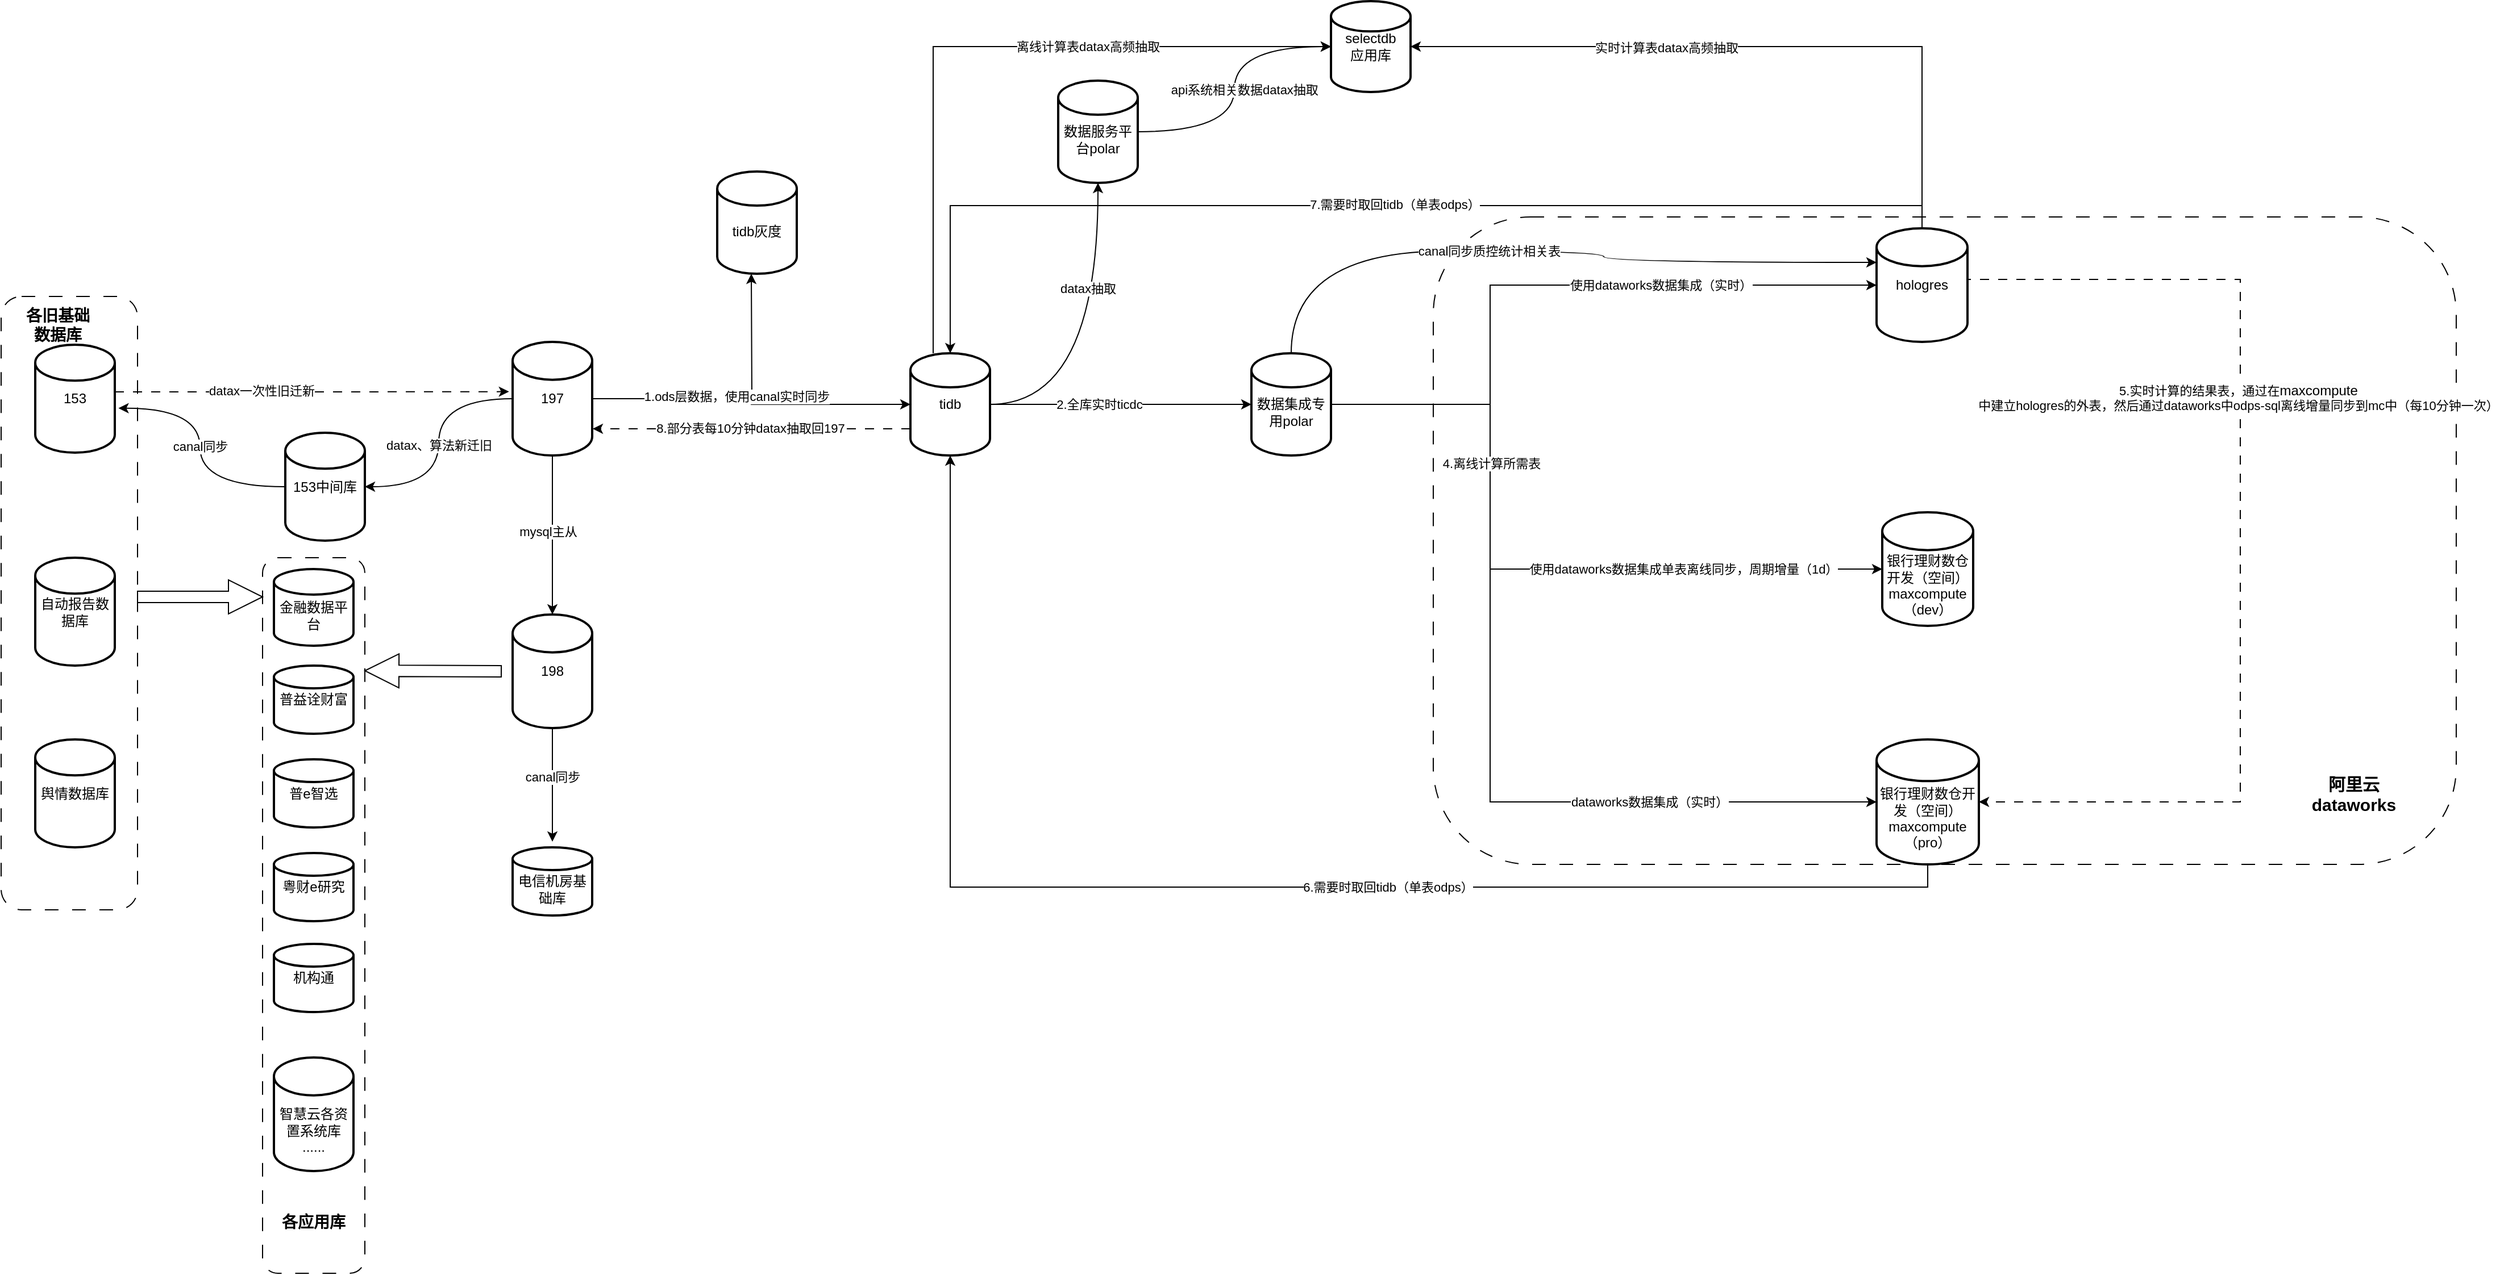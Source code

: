 <mxfile version="24.7.6">
  <diagram name="第 1 页" id="iHFvfWN3LYJCkzTxdhkx">
    <mxGraphModel dx="2043" dy="1834" grid="1" gridSize="10" guides="1" tooltips="1" connect="1" arrows="1" fold="1" page="1" pageScale="1" pageWidth="827" pageHeight="1169" math="0" shadow="0">
      <root>
        <mxCell id="0" />
        <mxCell id="1" parent="0" />
        <mxCell id="p7X5QzJol9ywE3LTPKTq-54" value="" style="rounded=1;whiteSpace=wrap;html=1;dashed=1;dashPattern=12 12;" vertex="1" parent="1">
          <mxGeometry x="460" y="100" width="900" height="570" as="geometry" />
        </mxCell>
        <mxCell id="p7X5QzJol9ywE3LTPKTq-51" value="" style="rounded=1;whiteSpace=wrap;html=1;dashed=1;dashPattern=12 12;" vertex="1" parent="1">
          <mxGeometry x="-800" y="170" width="120" height="540" as="geometry" />
        </mxCell>
        <mxCell id="p7X5QzJol9ywE3LTPKTq-49" value="" style="rounded=1;whiteSpace=wrap;html=1;dashed=1;dashPattern=12 12;" vertex="1" parent="1">
          <mxGeometry x="-570" y="400" width="90" height="630" as="geometry" />
        </mxCell>
        <mxCell id="gjVjQ8ZyxPNbiFoZRCMu-3" style="edgeStyle=orthogonalEdgeStyle;rounded=0;orthogonalLoop=1;jettySize=auto;html=1;" parent="1" source="gjVjQ8ZyxPNbiFoZRCMu-2" edge="1">
          <mxGeometry relative="1" as="geometry">
            <mxPoint x="300" y="265" as="targetPoint" />
          </mxGeometry>
        </mxCell>
        <mxCell id="dV_eRgZNrKqowhXcDV5U-3" value="2.全库实时ticdc" style="edgeLabel;html=1;align=center;verticalAlign=middle;resizable=0;points=[];" parent="gjVjQ8ZyxPNbiFoZRCMu-3" vertex="1" connectable="0">
          <mxGeometry x="-0.168" relative="1" as="geometry">
            <mxPoint as="offset" />
          </mxGeometry>
        </mxCell>
        <mxCell id="p7X5QzJol9ywE3LTPKTq-62" style="edgeStyle=orthogonalEdgeStyle;rounded=0;orthogonalLoop=1;jettySize=auto;html=1;curved=1;" edge="1" parent="1" source="gjVjQ8ZyxPNbiFoZRCMu-2" target="p7X5QzJol9ywE3LTPKTq-61">
          <mxGeometry relative="1" as="geometry" />
        </mxCell>
        <mxCell id="p7X5QzJol9ywE3LTPKTq-66" value="datax抽取" style="edgeLabel;html=1;align=center;verticalAlign=middle;resizable=0;points=[];" vertex="1" connectable="0" parent="p7X5QzJol9ywE3LTPKTq-62">
          <mxGeometry x="0.36" y="9" relative="1" as="geometry">
            <mxPoint as="offset" />
          </mxGeometry>
        </mxCell>
        <mxCell id="gjVjQ8ZyxPNbiFoZRCMu-2" value="tidb" style="strokeWidth=2;html=1;shape=mxgraph.flowchart.database;whiteSpace=wrap;" parent="1" vertex="1">
          <mxGeometry y="220" width="70" height="90" as="geometry" />
        </mxCell>
        <mxCell id="p7X5QzJol9ywE3LTPKTq-39" style="edgeStyle=orthogonalEdgeStyle;rounded=0;orthogonalLoop=1;jettySize=auto;html=1;curved=1;exitX=0.5;exitY=0;exitDx=0;exitDy=0;exitPerimeter=0;" edge="1" parent="1" source="gjVjQ8ZyxPNbiFoZRCMu-5" target="gjVjQ8ZyxPNbiFoZRCMu-7">
          <mxGeometry relative="1" as="geometry">
            <Array as="points">
              <mxPoint x="335" y="130" />
              <mxPoint x="610" y="130" />
              <mxPoint x="610" y="140" />
            </Array>
          </mxGeometry>
        </mxCell>
        <mxCell id="p7X5QzJol9ywE3LTPKTq-40" value="canal同步质控统计相关表" style="edgeLabel;html=1;align=center;verticalAlign=middle;resizable=0;points=[];" vertex="1" connectable="0" parent="p7X5QzJol9ywE3LTPKTq-39">
          <mxGeometry x="-0.141" relative="1" as="geometry">
            <mxPoint as="offset" />
          </mxGeometry>
        </mxCell>
        <mxCell id="gjVjQ8ZyxPNbiFoZRCMu-5" value="&lt;div&gt;&lt;br&gt;&lt;/div&gt;数据集成专用polar" style="strokeWidth=2;html=1;shape=mxgraph.flowchart.database;whiteSpace=wrap;" parent="1" vertex="1">
          <mxGeometry x="300" y="220" width="70" height="90" as="geometry" />
        </mxCell>
        <mxCell id="gjVjQ8ZyxPNbiFoZRCMu-7" value="hologres" style="strokeWidth=2;html=1;shape=mxgraph.flowchart.database;whiteSpace=wrap;" parent="1" vertex="1">
          <mxGeometry x="850" y="110" width="80" height="100" as="geometry" />
        </mxCell>
        <mxCell id="gjVjQ8ZyxPNbiFoZRCMu-8" value="&lt;div&gt;&lt;br&gt;&lt;/div&gt;&lt;div&gt;&lt;br&gt;&lt;/div&gt;&lt;div&gt;银行理财数仓开发（空间）&lt;/div&gt;maxcompute（dev）" style="strokeWidth=2;html=1;shape=mxgraph.flowchart.database;whiteSpace=wrap;" parent="1" vertex="1">
          <mxGeometry x="855" y="360" width="80" height="100" as="geometry" />
        </mxCell>
        <mxCell id="gjVjQ8ZyxPNbiFoZRCMu-9" style="edgeStyle=orthogonalEdgeStyle;rounded=0;orthogonalLoop=1;jettySize=auto;html=1;entryX=0;entryY=0.5;entryDx=0;entryDy=0;entryPerimeter=0;" parent="1" source="gjVjQ8ZyxPNbiFoZRCMu-5" target="gjVjQ8ZyxPNbiFoZRCMu-8" edge="1">
          <mxGeometry relative="1" as="geometry">
            <Array as="points">
              <mxPoint x="510" y="265" />
              <mxPoint x="510" y="410" />
            </Array>
          </mxGeometry>
        </mxCell>
        <mxCell id="gjVjQ8ZyxPNbiFoZRCMu-25" value="使用dataworks数据集成单表离线同步，周期增量（1d）" style="edgeLabel;html=1;align=center;verticalAlign=middle;resizable=0;points=[];" parent="gjVjQ8ZyxPNbiFoZRCMu-9" vertex="1" connectable="0">
          <mxGeometry x="0.365" y="-1" relative="1" as="geometry">
            <mxPoint x="25" y="-1" as="offset" />
          </mxGeometry>
        </mxCell>
        <mxCell id="gjVjQ8ZyxPNbiFoZRCMu-13" value="&lt;div&gt;&lt;br&gt;&lt;/div&gt;&lt;div&gt;&lt;br&gt;&lt;/div&gt;&lt;div&gt;银行理财数仓开发（空间）&lt;br&gt;&lt;/div&gt;maxcompute（pro）" style="strokeWidth=2;html=1;shape=mxgraph.flowchart.database;whiteSpace=wrap;" parent="1" vertex="1">
          <mxGeometry x="850" y="560" width="90" height="110" as="geometry" />
        </mxCell>
        <mxCell id="gjVjQ8ZyxPNbiFoZRCMu-14" style="edgeStyle=orthogonalEdgeStyle;rounded=0;orthogonalLoop=1;jettySize=auto;html=1;entryX=0;entryY=0.5;entryDx=0;entryDy=0;entryPerimeter=0;" parent="1" source="gjVjQ8ZyxPNbiFoZRCMu-5" target="gjVjQ8ZyxPNbiFoZRCMu-13" edge="1">
          <mxGeometry relative="1" as="geometry">
            <Array as="points">
              <mxPoint x="510" y="265" />
              <mxPoint x="510" y="615" />
            </Array>
          </mxGeometry>
        </mxCell>
        <mxCell id="gjVjQ8ZyxPNbiFoZRCMu-16" value="dataworks数据集成（实时）" style="edgeLabel;html=1;align=center;verticalAlign=middle;resizable=0;points=[];" parent="gjVjQ8ZyxPNbiFoZRCMu-14" vertex="1" connectable="0">
          <mxGeometry x="0.781" y="1" relative="1" as="geometry">
            <mxPoint x="-109" y="1" as="offset" />
          </mxGeometry>
        </mxCell>
        <mxCell id="gjVjQ8ZyxPNbiFoZRCMu-17" value="4.离线计算所需表" style="edgeLabel;html=1;align=center;verticalAlign=middle;resizable=0;points=[];" parent="gjVjQ8ZyxPNbiFoZRCMu-14" vertex="1" connectable="0">
          <mxGeometry x="-0.537" y="1" relative="1" as="geometry">
            <mxPoint as="offset" />
          </mxGeometry>
        </mxCell>
        <mxCell id="gjVjQ8ZyxPNbiFoZRCMu-19" style="edgeStyle=orthogonalEdgeStyle;rounded=0;orthogonalLoop=1;jettySize=auto;html=1;entryX=1;entryY=0.5;entryDx=0;entryDy=0;entryPerimeter=0;exitX=1;exitY=0.5;exitDx=0;exitDy=0;exitPerimeter=0;dashed=1;dashPattern=8 8;" parent="1" source="gjVjQ8ZyxPNbiFoZRCMu-7" target="gjVjQ8ZyxPNbiFoZRCMu-13" edge="1">
          <mxGeometry relative="1" as="geometry">
            <Array as="points">
              <mxPoint x="1170" y="155" />
              <mxPoint x="1170" y="615" />
            </Array>
          </mxGeometry>
        </mxCell>
        <mxCell id="gjVjQ8ZyxPNbiFoZRCMu-20" value="5.实时计算的结果表，通过在&lt;span style=&quot;font-size: 12px; text-wrap: wrap; background-color: rgb(251, 251, 251);&quot;&gt;maxcompute&lt;/span&gt;中建立hologres的外表，然后通过dataworks中odps-sql离线增量同步到mc中（每10分钟一次）" style="edgeLabel;html=1;align=center;verticalAlign=middle;resizable=0;points=[];" parent="gjVjQ8ZyxPNbiFoZRCMu-19" vertex="1" connectable="0">
          <mxGeometry x="-0.079" y="-2" relative="1" as="geometry">
            <mxPoint y="-82" as="offset" />
          </mxGeometry>
        </mxCell>
        <mxCell id="ughKu4st7hT9jdxvgbjc-1" style="edgeStyle=orthogonalEdgeStyle;rounded=0;orthogonalLoop=1;jettySize=auto;html=1;" parent="1" source="gjVjQ8ZyxPNbiFoZRCMu-22" edge="1">
          <mxGeometry relative="1" as="geometry">
            <mxPoint x="-140" y="150" as="targetPoint" />
          </mxGeometry>
        </mxCell>
        <mxCell id="gjVjQ8ZyxPNbiFoZRCMu-22" value="197" style="strokeWidth=2;html=1;shape=mxgraph.flowchart.database;whiteSpace=wrap;" parent="1" vertex="1">
          <mxGeometry x="-350" y="210" width="70" height="100" as="geometry" />
        </mxCell>
        <mxCell id="gjVjQ8ZyxPNbiFoZRCMu-26" style="edgeStyle=orthogonalEdgeStyle;rounded=0;orthogonalLoop=1;jettySize=auto;html=1;entryX=0;entryY=0.5;entryDx=0;entryDy=0;entryPerimeter=0;" parent="1" source="gjVjQ8ZyxPNbiFoZRCMu-22" target="gjVjQ8ZyxPNbiFoZRCMu-2" edge="1">
          <mxGeometry relative="1" as="geometry" />
        </mxCell>
        <mxCell id="gjVjQ8ZyxPNbiFoZRCMu-27" value="1.ods层数据，使用canal实时同步" style="edgeLabel;html=1;align=center;verticalAlign=middle;resizable=0;points=[];" parent="gjVjQ8ZyxPNbiFoZRCMu-26" vertex="1" connectable="0">
          <mxGeometry x="-0.109" y="2" relative="1" as="geometry">
            <mxPoint as="offset" />
          </mxGeometry>
        </mxCell>
        <mxCell id="gjVjQ8ZyxPNbiFoZRCMu-28" style="edgeStyle=orthogonalEdgeStyle;rounded=0;orthogonalLoop=1;jettySize=auto;html=1;entryX=0.5;entryY=0;entryDx=0;entryDy=0;entryPerimeter=0;" parent="1" source="gjVjQ8ZyxPNbiFoZRCMu-7" target="gjVjQ8ZyxPNbiFoZRCMu-2" edge="1">
          <mxGeometry relative="1" as="geometry">
            <Array as="points">
              <mxPoint x="890" y="90" />
              <mxPoint x="35" y="90" />
            </Array>
          </mxGeometry>
        </mxCell>
        <mxCell id="gjVjQ8ZyxPNbiFoZRCMu-29" value="7.需要时取回tidb（单表odps）" style="edgeLabel;html=1;align=center;verticalAlign=middle;resizable=0;points=[];" parent="gjVjQ8ZyxPNbiFoZRCMu-28" vertex="1" connectable="0">
          <mxGeometry x="-0.036" relative="1" as="geometry">
            <mxPoint y="-1" as="offset" />
          </mxGeometry>
        </mxCell>
        <mxCell id="gjVjQ8ZyxPNbiFoZRCMu-30" style="edgeStyle=orthogonalEdgeStyle;rounded=0;orthogonalLoop=1;jettySize=auto;html=1;entryX=0.5;entryY=1;entryDx=0;entryDy=0;entryPerimeter=0;" parent="1" source="gjVjQ8ZyxPNbiFoZRCMu-13" target="gjVjQ8ZyxPNbiFoZRCMu-2" edge="1">
          <mxGeometry relative="1" as="geometry">
            <Array as="points">
              <mxPoint x="895" y="690" />
              <mxPoint x="35" y="690" />
            </Array>
          </mxGeometry>
        </mxCell>
        <mxCell id="gjVjQ8ZyxPNbiFoZRCMu-31" value="6.需要时取回tidb（单表odps）" style="edgeLabel;html=1;align=center;verticalAlign=middle;resizable=0;points=[];" parent="gjVjQ8ZyxPNbiFoZRCMu-30" vertex="1" connectable="0">
          <mxGeometry x="-0.129" relative="1" as="geometry">
            <mxPoint x="53" as="offset" />
          </mxGeometry>
        </mxCell>
        <mxCell id="gjVjQ8ZyxPNbiFoZRCMu-32" style="edgeStyle=orthogonalEdgeStyle;rounded=0;orthogonalLoop=1;jettySize=auto;html=1;entryX=0;entryY=0.5;entryDx=0;entryDy=0;entryPerimeter=0;exitX=1;exitY=0.5;exitDx=0;exitDy=0;exitPerimeter=0;" parent="1" source="gjVjQ8ZyxPNbiFoZRCMu-5" target="gjVjQ8ZyxPNbiFoZRCMu-7" edge="1">
          <mxGeometry relative="1" as="geometry">
            <Array as="points">
              <mxPoint x="510" y="265" />
              <mxPoint x="510" y="160" />
            </Array>
          </mxGeometry>
        </mxCell>
        <mxCell id="gjVjQ8ZyxPNbiFoZRCMu-34" value="使用dataworks数据集成（实时）" style="edgeLabel;html=1;align=center;verticalAlign=middle;resizable=0;points=[];" parent="gjVjQ8ZyxPNbiFoZRCMu-32" vertex="1" connectable="0">
          <mxGeometry x="0.423" relative="1" as="geometry">
            <mxPoint x="-21" as="offset" />
          </mxGeometry>
        </mxCell>
        <mxCell id="ughKu4st7hT9jdxvgbjc-2" value="&lt;div&gt;&lt;br&gt;&lt;/div&gt;tidb灰度" style="strokeWidth=2;html=1;shape=mxgraph.flowchart.database;whiteSpace=wrap;" parent="1" vertex="1">
          <mxGeometry x="-170" y="60" width="70" height="90" as="geometry" />
        </mxCell>
        <mxCell id="p7X5QzJol9ywE3LTPKTq-44" style="edgeStyle=orthogonalEdgeStyle;shape=arrow;rounded=0;orthogonalLoop=1;jettySize=auto;html=1;" edge="1" parent="1">
          <mxGeometry relative="1" as="geometry">
            <mxPoint x="-480" y="499.5" as="targetPoint" />
            <mxPoint x="-360" y="500" as="sourcePoint" />
          </mxGeometry>
        </mxCell>
        <mxCell id="p7X5QzJol9ywE3LTPKTq-48" style="edgeStyle=orthogonalEdgeStyle;rounded=0;orthogonalLoop=1;jettySize=auto;html=1;" edge="1" parent="1" source="p7X5QzJol9ywE3LTPKTq-2">
          <mxGeometry relative="1" as="geometry">
            <mxPoint x="-315" y="650" as="targetPoint" />
          </mxGeometry>
        </mxCell>
        <mxCell id="p7X5QzJol9ywE3LTPKTq-60" value="canal同步" style="edgeLabel;html=1;align=center;verticalAlign=middle;resizable=0;points=[];" vertex="1" connectable="0" parent="p7X5QzJol9ywE3LTPKTq-48">
          <mxGeometry x="-0.159" relative="1" as="geometry">
            <mxPoint as="offset" />
          </mxGeometry>
        </mxCell>
        <mxCell id="p7X5QzJol9ywE3LTPKTq-2" value="198" style="strokeWidth=2;html=1;shape=mxgraph.flowchart.database;whiteSpace=wrap;" vertex="1" parent="1">
          <mxGeometry x="-350" y="450" width="70" height="100" as="geometry" />
        </mxCell>
        <mxCell id="p7X5QzJol9ywE3LTPKTq-4" style="edgeStyle=orthogonalEdgeStyle;rounded=0;orthogonalLoop=1;jettySize=auto;html=1;entryX=1.007;entryY=0.765;entryDx=0;entryDy=0;entryPerimeter=0;dashed=1;dashPattern=8 8;" edge="1" parent="1" source="gjVjQ8ZyxPNbiFoZRCMu-2" target="gjVjQ8ZyxPNbiFoZRCMu-22">
          <mxGeometry relative="1" as="geometry">
            <Array as="points">
              <mxPoint x="-140" y="287" />
            </Array>
          </mxGeometry>
        </mxCell>
        <mxCell id="p7X5QzJol9ywE3LTPKTq-5" value="8.部分表每10分钟datax抽取回197" style="edgeLabel;html=1;align=center;verticalAlign=middle;resizable=0;points=[];" vertex="1" connectable="0" parent="p7X5QzJol9ywE3LTPKTq-4">
          <mxGeometry x="0.012" y="-1" relative="1" as="geometry">
            <mxPoint as="offset" />
          </mxGeometry>
        </mxCell>
        <mxCell id="p7X5QzJol9ywE3LTPKTq-6" style="edgeStyle=orthogonalEdgeStyle;rounded=0;orthogonalLoop=1;jettySize=auto;html=1;entryX=0.5;entryY=0;entryDx=0;entryDy=0;entryPerimeter=0;" edge="1" parent="1" source="gjVjQ8ZyxPNbiFoZRCMu-22" target="p7X5QzJol9ywE3LTPKTq-2">
          <mxGeometry relative="1" as="geometry" />
        </mxCell>
        <mxCell id="p7X5QzJol9ywE3LTPKTq-7" value="mysql主从" style="edgeLabel;html=1;align=center;verticalAlign=middle;resizable=0;points=[];" vertex="1" connectable="0" parent="p7X5QzJol9ywE3LTPKTq-6">
          <mxGeometry x="-0.043" y="-4" relative="1" as="geometry">
            <mxPoint as="offset" />
          </mxGeometry>
        </mxCell>
        <mxCell id="p7X5QzJol9ywE3LTPKTq-15" value="153" style="strokeWidth=2;html=1;shape=mxgraph.flowchart.database;whiteSpace=wrap;" vertex="1" parent="1">
          <mxGeometry x="-770" y="212.5" width="70" height="95" as="geometry" />
        </mxCell>
        <mxCell id="p7X5QzJol9ywE3LTPKTq-16" style="edgeStyle=orthogonalEdgeStyle;rounded=0;orthogonalLoop=1;jettySize=auto;html=1;entryX=-0.045;entryY=0.438;entryDx=0;entryDy=0;entryPerimeter=0;dashed=1;dashPattern=8 8;" edge="1" parent="1" source="p7X5QzJol9ywE3LTPKTq-15" target="gjVjQ8ZyxPNbiFoZRCMu-22">
          <mxGeometry relative="1" as="geometry">
            <Array as="points">
              <mxPoint x="-510" y="254" />
              <mxPoint x="-510" y="254" />
            </Array>
          </mxGeometry>
        </mxCell>
        <mxCell id="p7X5QzJol9ywE3LTPKTq-17" value="datax一次性旧迁新" style="edgeLabel;html=1;align=center;verticalAlign=middle;resizable=0;points=[];" vertex="1" connectable="0" parent="p7X5QzJol9ywE3LTPKTq-16">
          <mxGeometry x="-0.258" y="1" relative="1" as="geometry">
            <mxPoint as="offset" />
          </mxGeometry>
        </mxCell>
        <mxCell id="p7X5QzJol9ywE3LTPKTq-18" value="153中间库" style="strokeWidth=2;html=1;shape=mxgraph.flowchart.database;whiteSpace=wrap;" vertex="1" parent="1">
          <mxGeometry x="-550" y="290" width="70" height="95" as="geometry" />
        </mxCell>
        <mxCell id="p7X5QzJol9ywE3LTPKTq-19" style="edgeStyle=orthogonalEdgeStyle;rounded=0;orthogonalLoop=1;jettySize=auto;html=1;entryX=1;entryY=0.5;entryDx=0;entryDy=0;entryPerimeter=0;curved=1;" edge="1" parent="1" source="gjVjQ8ZyxPNbiFoZRCMu-22" target="p7X5QzJol9ywE3LTPKTq-18">
          <mxGeometry relative="1" as="geometry" />
        </mxCell>
        <mxCell id="p7X5QzJol9ywE3LTPKTq-21" value="datax、算法新迁旧" style="edgeLabel;html=1;align=center;verticalAlign=middle;resizable=0;points=[];" vertex="1" connectable="0" parent="p7X5QzJol9ywE3LTPKTq-19">
          <mxGeometry x="0.021" relative="1" as="geometry">
            <mxPoint as="offset" />
          </mxGeometry>
        </mxCell>
        <mxCell id="p7X5QzJol9ywE3LTPKTq-20" style="edgeStyle=orthogonalEdgeStyle;rounded=0;orthogonalLoop=1;jettySize=auto;html=1;entryX=1.046;entryY=0.588;entryDx=0;entryDy=0;entryPerimeter=0;curved=1;" edge="1" parent="1" source="p7X5QzJol9ywE3LTPKTq-18" target="p7X5QzJol9ywE3LTPKTq-15">
          <mxGeometry relative="1" as="geometry" />
        </mxCell>
        <mxCell id="p7X5QzJol9ywE3LTPKTq-22" value="canal同步" style="edgeLabel;html=1;align=center;verticalAlign=middle;resizable=0;points=[];" vertex="1" connectable="0" parent="p7X5QzJol9ywE3LTPKTq-20">
          <mxGeometry x="0.024" relative="1" as="geometry">
            <mxPoint as="offset" />
          </mxGeometry>
        </mxCell>
        <mxCell id="p7X5QzJol9ywE3LTPKTq-25" value="selectdb&lt;div&gt;应用库&lt;/div&gt;" style="strokeWidth=2;html=1;shape=mxgraph.flowchart.database;whiteSpace=wrap;" vertex="1" parent="1">
          <mxGeometry x="370" y="-90" width="70" height="80" as="geometry" />
        </mxCell>
        <mxCell id="p7X5QzJol9ywE3LTPKTq-26" style="edgeStyle=orthogonalEdgeStyle;rounded=0;orthogonalLoop=1;jettySize=auto;html=1;entryX=1;entryY=0.5;entryDx=0;entryDy=0;entryPerimeter=0;" edge="1" parent="1" source="gjVjQ8ZyxPNbiFoZRCMu-7" target="p7X5QzJol9ywE3LTPKTq-25">
          <mxGeometry relative="1" as="geometry">
            <Array as="points">
              <mxPoint x="890" y="-50" />
            </Array>
          </mxGeometry>
        </mxCell>
        <mxCell id="p7X5QzJol9ywE3LTPKTq-27" value="实时计算表datax高频抽取" style="edgeLabel;html=1;align=center;verticalAlign=middle;resizable=0;points=[];" vertex="1" connectable="0" parent="p7X5QzJol9ywE3LTPKTq-26">
          <mxGeometry x="0.262" y="1" relative="1" as="geometry">
            <mxPoint as="offset" />
          </mxGeometry>
        </mxCell>
        <mxCell id="p7X5QzJol9ywE3LTPKTq-28" style="edgeStyle=orthogonalEdgeStyle;rounded=0;orthogonalLoop=1;jettySize=auto;html=1;entryX=0;entryY=0.5;entryDx=0;entryDy=0;entryPerimeter=0;" edge="1" parent="1" source="gjVjQ8ZyxPNbiFoZRCMu-2" target="p7X5QzJol9ywE3LTPKTq-25">
          <mxGeometry relative="1" as="geometry">
            <Array as="points">
              <mxPoint x="20" y="-50" />
            </Array>
          </mxGeometry>
        </mxCell>
        <mxCell id="p7X5QzJol9ywE3LTPKTq-29" value="离线计算表datax高频抽取" style="edgeLabel;html=1;align=center;verticalAlign=middle;resizable=0;points=[];" vertex="1" connectable="0" parent="p7X5QzJol9ywE3LTPKTq-28">
          <mxGeometry x="0.067" y="1" relative="1" as="geometry">
            <mxPoint x="75" y="1" as="offset" />
          </mxGeometry>
        </mxCell>
        <mxCell id="p7X5QzJol9ywE3LTPKTq-31" value="舆情数据库" style="strokeWidth=2;html=1;shape=mxgraph.flowchart.database;whiteSpace=wrap;" vertex="1" parent="1">
          <mxGeometry x="-770" y="560" width="70" height="95" as="geometry" />
        </mxCell>
        <mxCell id="p7X5QzJol9ywE3LTPKTq-43" style="edgeStyle=orthogonalEdgeStyle;shape=arrow;rounded=0;orthogonalLoop=1;jettySize=auto;html=1;" edge="1" parent="1">
          <mxGeometry relative="1" as="geometry">
            <mxPoint x="-570" y="434.5" as="targetPoint" />
            <mxPoint x="-680" y="434.5" as="sourcePoint" />
          </mxGeometry>
        </mxCell>
        <mxCell id="p7X5QzJol9ywE3LTPKTq-32" value="自动报告数据库" style="strokeWidth=2;html=1;shape=mxgraph.flowchart.database;whiteSpace=wrap;" vertex="1" parent="1">
          <mxGeometry x="-770" y="400" width="70" height="95" as="geometry" />
        </mxCell>
        <mxCell id="p7X5QzJol9ywE3LTPKTq-33" value="&lt;div&gt;&lt;br&gt;&lt;/div&gt;金融数据平台" style="strokeWidth=2;html=1;shape=mxgraph.flowchart.database;whiteSpace=wrap;" vertex="1" parent="1">
          <mxGeometry x="-560" y="410" width="70" height="67.5" as="geometry" />
        </mxCell>
        <mxCell id="p7X5QzJol9ywE3LTPKTq-34" value="普益诠财富" style="strokeWidth=2;html=1;shape=mxgraph.flowchart.database;whiteSpace=wrap;" vertex="1" parent="1">
          <mxGeometry x="-560" y="495" width="70" height="60" as="geometry" />
        </mxCell>
        <mxCell id="p7X5QzJol9ywE3LTPKTq-35" value="普e智选" style="strokeWidth=2;html=1;shape=mxgraph.flowchart.database;whiteSpace=wrap;" vertex="1" parent="1">
          <mxGeometry x="-560" y="577.5" width="70" height="60" as="geometry" />
        </mxCell>
        <mxCell id="p7X5QzJol9ywE3LTPKTq-36" value="粤财e研究" style="strokeWidth=2;html=1;shape=mxgraph.flowchart.database;whiteSpace=wrap;" vertex="1" parent="1">
          <mxGeometry x="-560" y="660" width="70" height="60" as="geometry" />
        </mxCell>
        <mxCell id="p7X5QzJol9ywE3LTPKTq-37" value="&lt;div&gt;&lt;br&gt;&lt;/div&gt;电信机房基础库" style="strokeWidth=2;html=1;shape=mxgraph.flowchart.database;whiteSpace=wrap;" vertex="1" parent="1">
          <mxGeometry x="-350" y="655" width="70" height="60" as="geometry" />
        </mxCell>
        <mxCell id="p7X5QzJol9ywE3LTPKTq-38" value="机构通" style="strokeWidth=2;html=1;shape=mxgraph.flowchart.database;whiteSpace=wrap;" vertex="1" parent="1">
          <mxGeometry x="-560" y="740" width="70" height="60" as="geometry" />
        </mxCell>
        <mxCell id="p7X5QzJol9ywE3LTPKTq-42" value="&lt;div&gt;&lt;br&gt;&lt;/div&gt;&lt;div&gt;&lt;br&gt;&lt;/div&gt;智慧云各资置系统库&lt;div&gt;......&lt;/div&gt;" style="strokeWidth=2;html=1;shape=mxgraph.flowchart.database;whiteSpace=wrap;" vertex="1" parent="1">
          <mxGeometry x="-560" y="840" width="70" height="100" as="geometry" />
        </mxCell>
        <mxCell id="p7X5QzJol9ywE3LTPKTq-50" value="&lt;b&gt;&lt;font style=&quot;font-size: 14px;&quot;&gt;各应用库&lt;/font&gt;&lt;/b&gt;" style="text;html=1;align=center;verticalAlign=middle;whiteSpace=wrap;rounded=0;" vertex="1" parent="1">
          <mxGeometry x="-555" y="970" width="60" height="30" as="geometry" />
        </mxCell>
        <mxCell id="p7X5QzJol9ywE3LTPKTq-53" value="&lt;b&gt;&lt;font style=&quot;font-size: 14px;&quot;&gt;各旧基础数据库&lt;/font&gt;&lt;/b&gt;" style="text;html=1;align=center;verticalAlign=middle;whiteSpace=wrap;rounded=0;" vertex="1" parent="1">
          <mxGeometry x="-780" y="180" width="60" height="30" as="geometry" />
        </mxCell>
        <mxCell id="p7X5QzJol9ywE3LTPKTq-58" value="&lt;b&gt;&lt;font style=&quot;font-size: 15px;&quot;&gt;阿里云dataworks&lt;/font&gt;&lt;/b&gt;" style="text;html=1;align=center;verticalAlign=middle;whiteSpace=wrap;rounded=0;" vertex="1" parent="1">
          <mxGeometry x="1220" y="582.5" width="100" height="50" as="geometry" />
        </mxCell>
        <mxCell id="p7X5QzJol9ywE3LTPKTq-61" value="&lt;div&gt;&lt;br&gt;&lt;/div&gt;数据服务平台polar" style="strokeWidth=2;html=1;shape=mxgraph.flowchart.database;whiteSpace=wrap;" vertex="1" parent="1">
          <mxGeometry x="130" y="-20" width="70" height="90" as="geometry" />
        </mxCell>
        <mxCell id="p7X5QzJol9ywE3LTPKTq-65" style="edgeStyle=orthogonalEdgeStyle;rounded=0;orthogonalLoop=1;jettySize=auto;html=1;entryX=0;entryY=0.5;entryDx=0;entryDy=0;entryPerimeter=0;curved=1;" edge="1" parent="1" source="p7X5QzJol9ywE3LTPKTq-61" target="p7X5QzJol9ywE3LTPKTq-25">
          <mxGeometry relative="1" as="geometry" />
        </mxCell>
        <mxCell id="p7X5QzJol9ywE3LTPKTq-67" value="&amp;nbsp; &amp;nbsp; &amp;nbsp;api系统相关数据datax抽取" style="edgeLabel;html=1;align=center;verticalAlign=middle;resizable=0;points=[];" vertex="1" connectable="0" parent="p7X5QzJol9ywE3LTPKTq-65">
          <mxGeometry x="-0.002" y="-1" relative="1" as="geometry">
            <mxPoint as="offset" />
          </mxGeometry>
        </mxCell>
      </root>
    </mxGraphModel>
  </diagram>
</mxfile>
